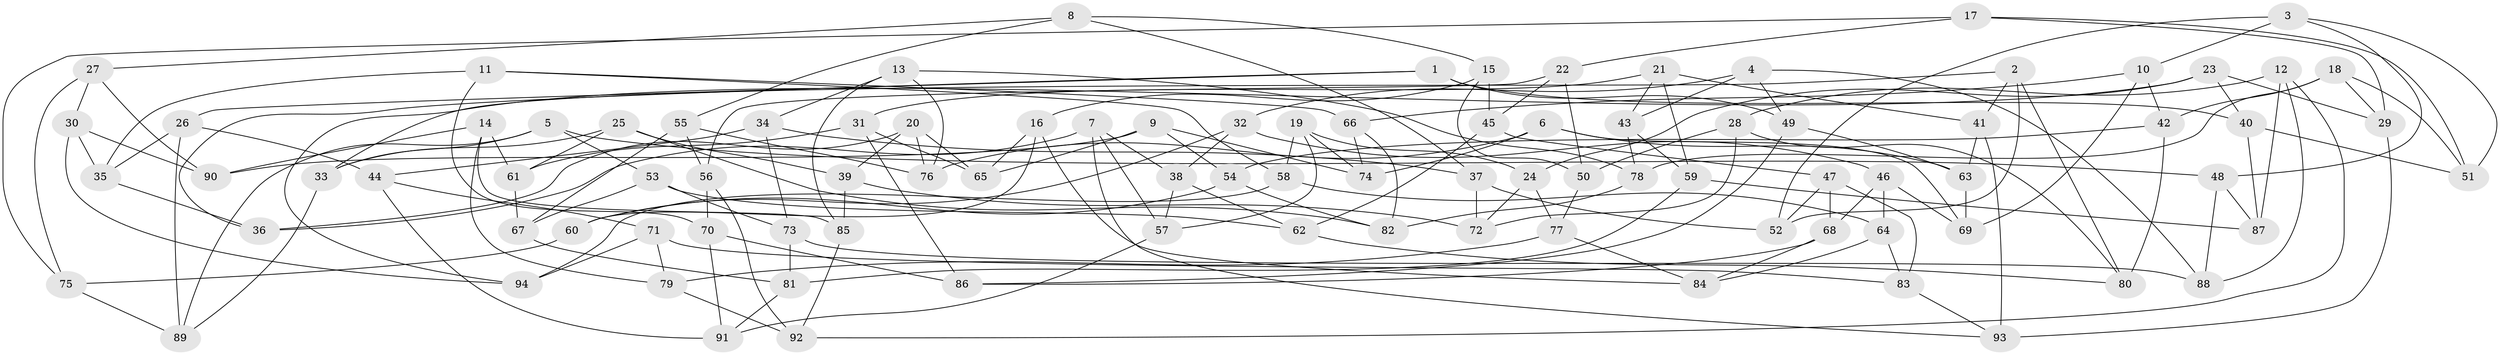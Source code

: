 // Generated by graph-tools (version 1.1) at 2025/11/02/27/25 16:11:48]
// undirected, 94 vertices, 188 edges
graph export_dot {
graph [start="1"]
  node [color=gray90,style=filled];
  1;
  2;
  3;
  4;
  5;
  6;
  7;
  8;
  9;
  10;
  11;
  12;
  13;
  14;
  15;
  16;
  17;
  18;
  19;
  20;
  21;
  22;
  23;
  24;
  25;
  26;
  27;
  28;
  29;
  30;
  31;
  32;
  33;
  34;
  35;
  36;
  37;
  38;
  39;
  40;
  41;
  42;
  43;
  44;
  45;
  46;
  47;
  48;
  49;
  50;
  51;
  52;
  53;
  54;
  55;
  56;
  57;
  58;
  59;
  60;
  61;
  62;
  63;
  64;
  65;
  66;
  67;
  68;
  69;
  70;
  71;
  72;
  73;
  74;
  75;
  76;
  77;
  78;
  79;
  80;
  81;
  82;
  83;
  84;
  85;
  86;
  87;
  88;
  89;
  90;
  91;
  92;
  93;
  94;
  1 -- 40;
  1 -- 49;
  1 -- 26;
  1 -- 36;
  2 -- 80;
  2 -- 52;
  2 -- 33;
  2 -- 41;
  3 -- 51;
  3 -- 10;
  3 -- 48;
  3 -- 52;
  4 -- 49;
  4 -- 43;
  4 -- 32;
  4 -- 88;
  5 -- 89;
  5 -- 33;
  5 -- 53;
  5 -- 48;
  6 -- 69;
  6 -- 74;
  6 -- 63;
  6 -- 76;
  7 -- 57;
  7 -- 93;
  7 -- 36;
  7 -- 38;
  8 -- 27;
  8 -- 55;
  8 -- 15;
  8 -- 37;
  9 -- 54;
  9 -- 74;
  9 -- 65;
  9 -- 90;
  10 -- 66;
  10 -- 42;
  10 -- 69;
  11 -- 58;
  11 -- 66;
  11 -- 35;
  11 -- 70;
  12 -- 28;
  12 -- 92;
  12 -- 87;
  12 -- 88;
  13 -- 78;
  13 -- 76;
  13 -- 85;
  13 -- 34;
  14 -- 79;
  14 -- 90;
  14 -- 61;
  14 -- 85;
  15 -- 16;
  15 -- 50;
  15 -- 45;
  16 -- 60;
  16 -- 65;
  16 -- 84;
  17 -- 51;
  17 -- 22;
  17 -- 29;
  17 -- 75;
  18 -- 78;
  18 -- 42;
  18 -- 51;
  18 -- 29;
  19 -- 24;
  19 -- 57;
  19 -- 58;
  19 -- 74;
  20 -- 39;
  20 -- 36;
  20 -- 76;
  20 -- 65;
  21 -- 41;
  21 -- 43;
  21 -- 31;
  21 -- 59;
  22 -- 50;
  22 -- 45;
  22 -- 56;
  23 -- 24;
  23 -- 40;
  23 -- 29;
  23 -- 94;
  24 -- 77;
  24 -- 72;
  25 -- 33;
  25 -- 39;
  25 -- 61;
  25 -- 82;
  26 -- 44;
  26 -- 35;
  26 -- 89;
  27 -- 30;
  27 -- 75;
  27 -- 90;
  28 -- 50;
  28 -- 80;
  28 -- 72;
  29 -- 93;
  30 -- 90;
  30 -- 35;
  30 -- 94;
  31 -- 86;
  31 -- 61;
  31 -- 65;
  32 -- 46;
  32 -- 60;
  32 -- 38;
  33 -- 89;
  34 -- 37;
  34 -- 73;
  34 -- 44;
  35 -- 36;
  37 -- 52;
  37 -- 72;
  38 -- 62;
  38 -- 57;
  39 -- 85;
  39 -- 72;
  40 -- 51;
  40 -- 87;
  41 -- 63;
  41 -- 93;
  42 -- 80;
  42 -- 54;
  43 -- 59;
  43 -- 78;
  44 -- 71;
  44 -- 91;
  45 -- 47;
  45 -- 62;
  46 -- 64;
  46 -- 68;
  46 -- 69;
  47 -- 52;
  47 -- 83;
  47 -- 68;
  48 -- 88;
  48 -- 87;
  49 -- 63;
  49 -- 86;
  50 -- 77;
  53 -- 62;
  53 -- 67;
  53 -- 73;
  54 -- 60;
  54 -- 82;
  55 -- 56;
  55 -- 67;
  55 -- 76;
  56 -- 70;
  56 -- 92;
  57 -- 91;
  58 -- 94;
  58 -- 64;
  59 -- 87;
  59 -- 81;
  60 -- 75;
  61 -- 67;
  62 -- 80;
  63 -- 69;
  64 -- 83;
  64 -- 84;
  66 -- 82;
  66 -- 74;
  67 -- 81;
  68 -- 86;
  68 -- 84;
  70 -- 91;
  70 -- 86;
  71 -- 79;
  71 -- 83;
  71 -- 94;
  73 -- 81;
  73 -- 88;
  75 -- 89;
  77 -- 79;
  77 -- 84;
  78 -- 82;
  79 -- 92;
  81 -- 91;
  83 -- 93;
  85 -- 92;
}
